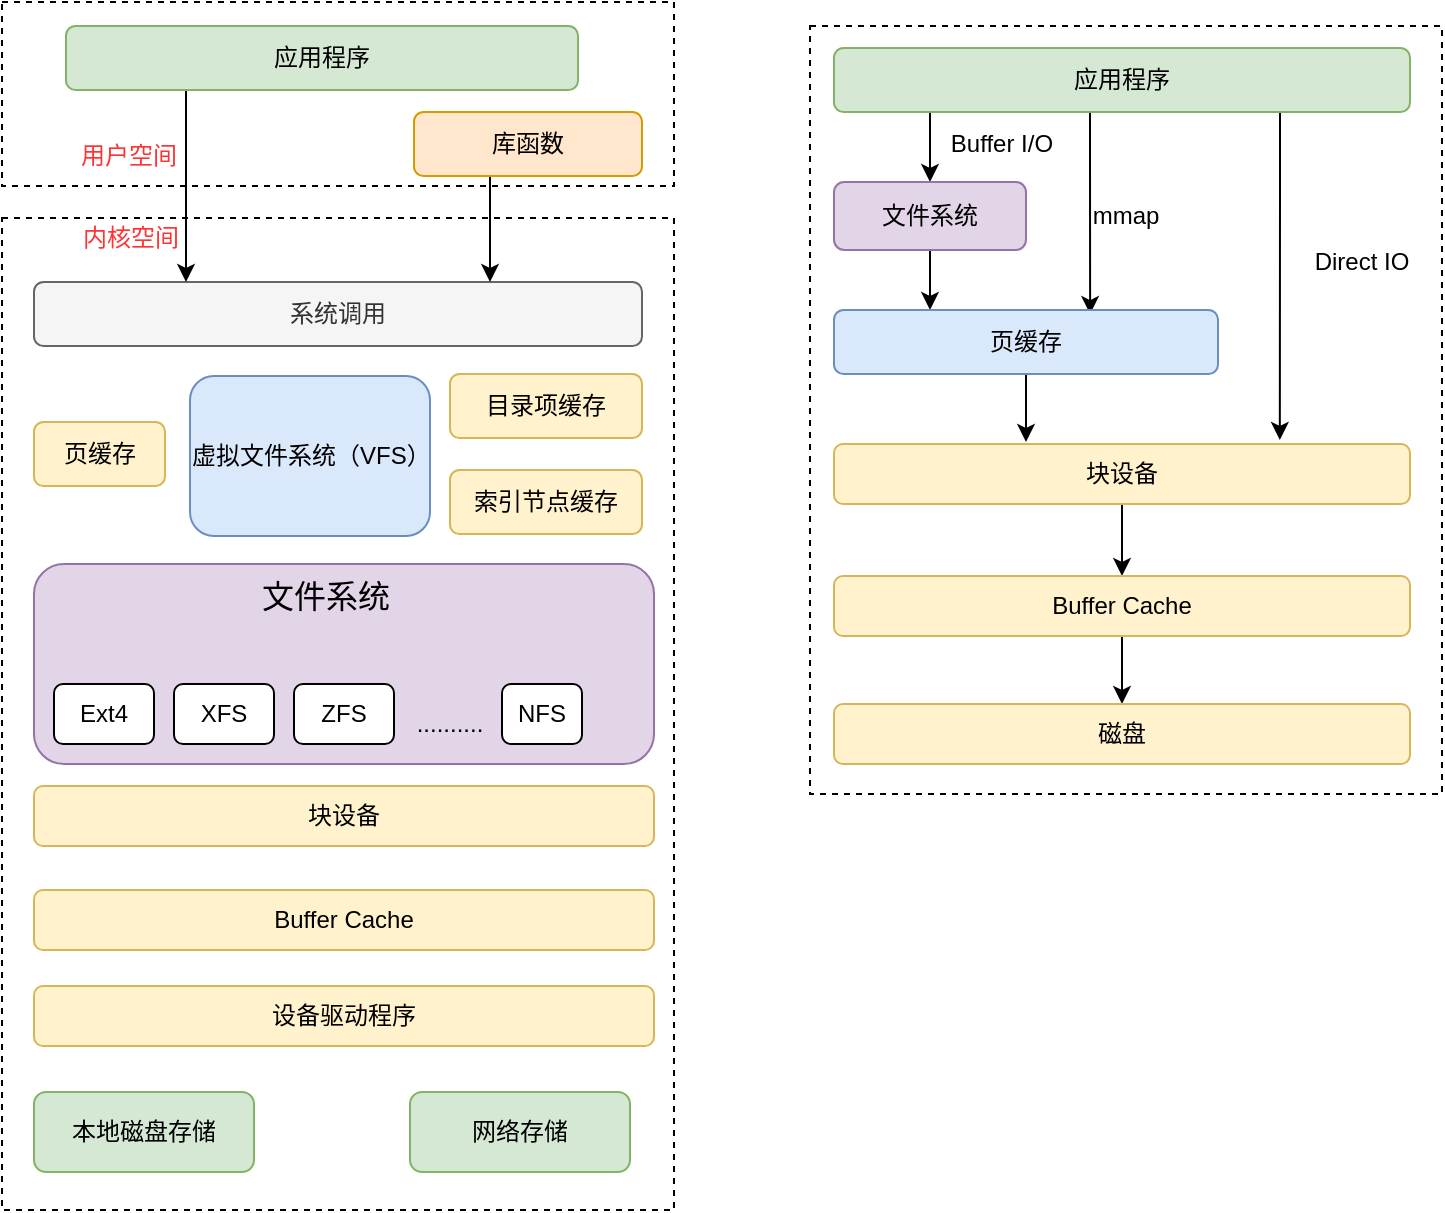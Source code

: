 <mxfile version="12.9.11" type="github">
  <diagram id="Zh2QiRvOW6fRDHmnIyD_" name="Page-1">
    <mxGraphModel dx="946" dy="519" grid="1" gridSize="16" guides="1" tooltips="1" connect="1" arrows="1" fold="1" page="1" pageScale="1" pageWidth="827" pageHeight="1169" math="0" shadow="0">
      <root>
        <mxCell id="0" />
        <mxCell id="1" parent="0" />
        <mxCell id="Xs-aRcT-grCkEEm_3WZL-15" value="" style="rounded=0;whiteSpace=wrap;html=1;dashed=1;" vertex="1" parent="1">
          <mxGeometry x="468" y="32" width="316" height="384" as="geometry" />
        </mxCell>
        <mxCell id="nmIlPbCPk5iq8FXHahy4-21" value="" style="rounded=0;whiteSpace=wrap;html=1;fontSize=12;dashed=1;" parent="1" vertex="1">
          <mxGeometry x="64" y="128" width="336" height="496" as="geometry" />
        </mxCell>
        <mxCell id="nmIlPbCPk5iq8FXHahy4-20" value="" style="rounded=0;whiteSpace=wrap;html=1;fontSize=12;dashed=1;" parent="1" vertex="1">
          <mxGeometry x="64" y="20" width="336" height="92" as="geometry" />
        </mxCell>
        <mxCell id="nmIlPbCPk5iq8FXHahy4-1" value="本地磁盘存储" style="rounded=1;whiteSpace=wrap;html=1;fillColor=#d5e8d4;strokeColor=#82b366;" parent="1" vertex="1">
          <mxGeometry x="80" y="565" width="110" height="40" as="geometry" />
        </mxCell>
        <mxCell id="nmIlPbCPk5iq8FXHahy4-2" value="网络存储" style="rounded=1;whiteSpace=wrap;html=1;fillColor=#d5e8d4;strokeColor=#82b366;" parent="1" vertex="1">
          <mxGeometry x="268" y="565" width="110" height="40" as="geometry" />
        </mxCell>
        <mxCell id="nmIlPbCPk5iq8FXHahy4-3" value="块设备" style="rounded=1;whiteSpace=wrap;html=1;fillColor=#fff2cc;strokeColor=#d6b656;" parent="1" vertex="1">
          <mxGeometry x="80" y="412" width="310" height="30" as="geometry" />
        </mxCell>
        <mxCell id="nmIlPbCPk5iq8FXHahy4-4" value="" style="rounded=1;whiteSpace=wrap;html=1;fillColor=#e1d5e7;strokeColor=#9673a6;" parent="1" vertex="1">
          <mxGeometry x="80" y="301" width="310" height="100" as="geometry" />
        </mxCell>
        <mxCell id="nmIlPbCPk5iq8FXHahy4-5" value="Ext4" style="rounded=1;whiteSpace=wrap;html=1;" parent="1" vertex="1">
          <mxGeometry x="90" y="361" width="50" height="30" as="geometry" />
        </mxCell>
        <mxCell id="nmIlPbCPk5iq8FXHahy4-6" value="XFS" style="rounded=1;whiteSpace=wrap;html=1;" parent="1" vertex="1">
          <mxGeometry x="150" y="361" width="50" height="30" as="geometry" />
        </mxCell>
        <mxCell id="nmIlPbCPk5iq8FXHahy4-7" value="ZFS" style="rounded=1;whiteSpace=wrap;html=1;" parent="1" vertex="1">
          <mxGeometry x="210" y="361" width="50" height="30" as="geometry" />
        </mxCell>
        <mxCell id="nmIlPbCPk5iq8FXHahy4-8" value=".........." style="text;html=1;strokeColor=none;fillColor=none;align=center;verticalAlign=middle;whiteSpace=wrap;rounded=0;" parent="1" vertex="1">
          <mxGeometry x="268" y="371" width="40" height="20" as="geometry" />
        </mxCell>
        <mxCell id="nmIlPbCPk5iq8FXHahy4-9" value="NFS" style="rounded=1;whiteSpace=wrap;html=1;" parent="1" vertex="1">
          <mxGeometry x="314" y="361" width="40" height="30" as="geometry" />
        </mxCell>
        <mxCell id="nmIlPbCPk5iq8FXHahy4-11" value="文件系统" style="text;html=1;strokeColor=none;fillColor=none;align=center;verticalAlign=middle;whiteSpace=wrap;rounded=0;fontSize=16;" parent="1" vertex="1">
          <mxGeometry x="184" y="307" width="84" height="20" as="geometry" />
        </mxCell>
        <mxCell id="nmIlPbCPk5iq8FXHahy4-12" value="虚拟文件系统（VFS）" style="rounded=1;whiteSpace=wrap;html=1;fontSize=12;fillColor=#dae8fc;strokeColor=#6c8ebf;" parent="1" vertex="1">
          <mxGeometry x="158" y="207" width="120" height="80" as="geometry" />
        </mxCell>
        <mxCell id="nmIlPbCPk5iq8FXHahy4-13" value="目录项缓存" style="rounded=1;whiteSpace=wrap;html=1;fontSize=12;fillColor=#fff2cc;strokeColor=#d6b656;" parent="1" vertex="1">
          <mxGeometry x="288" y="206" width="96" height="32" as="geometry" />
        </mxCell>
        <mxCell id="nmIlPbCPk5iq8FXHahy4-14" value="索引节点缓存" style="rounded=1;whiteSpace=wrap;html=1;fontSize=12;fillColor=#fff2cc;strokeColor=#d6b656;" parent="1" vertex="1">
          <mxGeometry x="288" y="254" width="96" height="32" as="geometry" />
        </mxCell>
        <mxCell id="nmIlPbCPk5iq8FXHahy4-15" value="页缓存" style="rounded=1;whiteSpace=wrap;html=1;fontSize=12;fillColor=#fff2cc;strokeColor=#d6b656;" parent="1" vertex="1">
          <mxGeometry x="80" y="230" width="65.5" height="32" as="geometry" />
        </mxCell>
        <mxCell id="nmIlPbCPk5iq8FXHahy4-16" value="系统调用" style="rounded=1;whiteSpace=wrap;html=1;fontSize=12;fillColor=#f5f5f5;strokeColor=#666666;fontColor=#333333;" parent="1" vertex="1">
          <mxGeometry x="80" y="160" width="304" height="32" as="geometry" />
        </mxCell>
        <mxCell id="nmIlPbCPk5iq8FXHahy4-24" style="edgeStyle=orthogonalEdgeStyle;rounded=0;orthogonalLoop=1;jettySize=auto;html=1;entryX=0.25;entryY=0;entryDx=0;entryDy=0;fontSize=12;fontColor=#FF3333;" parent="1" source="nmIlPbCPk5iq8FXHahy4-17" target="nmIlPbCPk5iq8FXHahy4-16" edge="1">
          <mxGeometry relative="1" as="geometry">
            <Array as="points">
              <mxPoint x="156" y="96" />
              <mxPoint x="156" y="96" />
            </Array>
          </mxGeometry>
        </mxCell>
        <mxCell id="nmIlPbCPk5iq8FXHahy4-17" value="应用程序" style="rounded=1;whiteSpace=wrap;html=1;fontSize=12;fillColor=#d5e8d4;strokeColor=#82b366;" parent="1" vertex="1">
          <mxGeometry x="96" y="32" width="256" height="32" as="geometry" />
        </mxCell>
        <mxCell id="nmIlPbCPk5iq8FXHahy4-26" style="edgeStyle=orthogonalEdgeStyle;rounded=0;orthogonalLoop=1;jettySize=auto;html=1;entryX=0.75;entryY=0;entryDx=0;entryDy=0;fontSize=12;fontColor=#FF3333;" parent="1" source="nmIlPbCPk5iq8FXHahy4-19" target="nmIlPbCPk5iq8FXHahy4-16" edge="1">
          <mxGeometry relative="1" as="geometry">
            <Array as="points">
              <mxPoint x="308" y="128" />
              <mxPoint x="308" y="128" />
            </Array>
          </mxGeometry>
        </mxCell>
        <mxCell id="nmIlPbCPk5iq8FXHahy4-19" value="库函数" style="rounded=1;whiteSpace=wrap;html=1;fontSize=12;fillColor=#ffe6cc;strokeColor=#d79b00;" parent="1" vertex="1">
          <mxGeometry x="270" y="75" width="114" height="32" as="geometry" />
        </mxCell>
        <mxCell id="nmIlPbCPk5iq8FXHahy4-22" value="用户空间" style="text;html=1;strokeColor=none;fillColor=none;align=center;verticalAlign=middle;whiteSpace=wrap;rounded=0;fontSize=12;fontColor=#FF3333;" parent="1" vertex="1">
          <mxGeometry x="95" y="87" width="65" height="20" as="geometry" />
        </mxCell>
        <mxCell id="nmIlPbCPk5iq8FXHahy4-23" value="内核空间" style="text;html=1;strokeColor=none;fillColor=none;align=center;verticalAlign=middle;whiteSpace=wrap;rounded=0;fontSize=12;fontColor=#FF3333;" parent="1" vertex="1">
          <mxGeometry x="96" y="128" width="65" height="20" as="geometry" />
        </mxCell>
        <mxCell id="a-L2SMzfN0Pr7LXbtjmA-2" value="Buffer Cache" style="rounded=1;whiteSpace=wrap;html=1;fillColor=#fff2cc;strokeColor=#d6b656;" parent="1" vertex="1">
          <mxGeometry x="80" y="464" width="310" height="30" as="geometry" />
        </mxCell>
        <mxCell id="a-L2SMzfN0Pr7LXbtjmA-3" value="设备驱动程序" style="rounded=1;whiteSpace=wrap;html=1;fillColor=#fff2cc;strokeColor=#d6b656;" parent="1" vertex="1">
          <mxGeometry x="80" y="512" width="310" height="30" as="geometry" />
        </mxCell>
        <mxCell id="Xs-aRcT-grCkEEm_3WZL-8" style="edgeStyle=orthogonalEdgeStyle;rounded=0;orthogonalLoop=1;jettySize=auto;html=1;" edge="1" parent="1" source="Xs-aRcT-grCkEEm_3WZL-1" target="Xs-aRcT-grCkEEm_3WZL-2">
          <mxGeometry relative="1" as="geometry">
            <Array as="points">
              <mxPoint x="528" y="95" />
              <mxPoint x="528" y="95" />
            </Array>
          </mxGeometry>
        </mxCell>
        <mxCell id="Xs-aRcT-grCkEEm_3WZL-9" style="edgeStyle=orthogonalEdgeStyle;rounded=0;orthogonalLoop=1;jettySize=auto;html=1;entryX=0.667;entryY=0.063;entryDx=0;entryDy=0;entryPerimeter=0;" edge="1" parent="1" source="Xs-aRcT-grCkEEm_3WZL-1" target="Xs-aRcT-grCkEEm_3WZL-3">
          <mxGeometry relative="1" as="geometry">
            <Array as="points">
              <mxPoint x="608" y="96" />
              <mxPoint x="608" y="96" />
            </Array>
          </mxGeometry>
        </mxCell>
        <mxCell id="Xs-aRcT-grCkEEm_3WZL-10" style="edgeStyle=orthogonalEdgeStyle;rounded=0;orthogonalLoop=1;jettySize=auto;html=1;entryX=0.774;entryY=-0.067;entryDx=0;entryDy=0;entryPerimeter=0;" edge="1" parent="1" source="Xs-aRcT-grCkEEm_3WZL-1" target="Xs-aRcT-grCkEEm_3WZL-5">
          <mxGeometry relative="1" as="geometry">
            <Array as="points">
              <mxPoint x="703" y="112" />
              <mxPoint x="703" y="112" />
            </Array>
          </mxGeometry>
        </mxCell>
        <mxCell id="Xs-aRcT-grCkEEm_3WZL-1" value="应用程序" style="rounded=1;whiteSpace=wrap;html=1;fontSize=12;fillColor=#d5e8d4;strokeColor=#82b366;" vertex="1" parent="1">
          <mxGeometry x="480" y="43" width="288" height="32" as="geometry" />
        </mxCell>
        <mxCell id="Xs-aRcT-grCkEEm_3WZL-11" style="edgeStyle=orthogonalEdgeStyle;rounded=0;orthogonalLoop=1;jettySize=auto;html=1;entryX=0.25;entryY=0;entryDx=0;entryDy=0;" edge="1" parent="1" source="Xs-aRcT-grCkEEm_3WZL-2" target="Xs-aRcT-grCkEEm_3WZL-3">
          <mxGeometry relative="1" as="geometry" />
        </mxCell>
        <mxCell id="Xs-aRcT-grCkEEm_3WZL-2" value="文件系统" style="rounded=1;whiteSpace=wrap;html=1;fillColor=#e1d5e7;strokeColor=#9673a6;" vertex="1" parent="1">
          <mxGeometry x="480" y="110" width="96" height="34" as="geometry" />
        </mxCell>
        <mxCell id="Xs-aRcT-grCkEEm_3WZL-12" style="edgeStyle=orthogonalEdgeStyle;rounded=0;orthogonalLoop=1;jettySize=auto;html=1;" edge="1" parent="1" source="Xs-aRcT-grCkEEm_3WZL-3">
          <mxGeometry relative="1" as="geometry">
            <mxPoint x="576" y="240" as="targetPoint" />
          </mxGeometry>
        </mxCell>
        <mxCell id="Xs-aRcT-grCkEEm_3WZL-3" value="页缓存" style="rounded=1;whiteSpace=wrap;html=1;fontSize=12;fillColor=#dae8fc;strokeColor=#6c8ebf;" vertex="1" parent="1">
          <mxGeometry x="480" y="174" width="192" height="32" as="geometry" />
        </mxCell>
        <mxCell id="Xs-aRcT-grCkEEm_3WZL-13" style="edgeStyle=orthogonalEdgeStyle;rounded=0;orthogonalLoop=1;jettySize=auto;html=1;" edge="1" parent="1" source="Xs-aRcT-grCkEEm_3WZL-5" target="Xs-aRcT-grCkEEm_3WZL-6">
          <mxGeometry relative="1" as="geometry" />
        </mxCell>
        <mxCell id="Xs-aRcT-grCkEEm_3WZL-5" value="块设备" style="rounded=1;whiteSpace=wrap;html=1;fillColor=#fff2cc;strokeColor=#d6b656;" vertex="1" parent="1">
          <mxGeometry x="480" y="241" width="288" height="30" as="geometry" />
        </mxCell>
        <mxCell id="Xs-aRcT-grCkEEm_3WZL-14" style="edgeStyle=orthogonalEdgeStyle;rounded=0;orthogonalLoop=1;jettySize=auto;html=1;entryX=0.5;entryY=0;entryDx=0;entryDy=0;" edge="1" parent="1" source="Xs-aRcT-grCkEEm_3WZL-6" target="Xs-aRcT-grCkEEm_3WZL-7">
          <mxGeometry relative="1" as="geometry" />
        </mxCell>
        <mxCell id="Xs-aRcT-grCkEEm_3WZL-6" value="Buffer Cache" style="rounded=1;whiteSpace=wrap;html=1;fillColor=#fff2cc;strokeColor=#d6b656;" vertex="1" parent="1">
          <mxGeometry x="480" y="307" width="288" height="30" as="geometry" />
        </mxCell>
        <mxCell id="Xs-aRcT-grCkEEm_3WZL-7" value="磁盘" style="rounded=1;whiteSpace=wrap;html=1;fillColor=#fff2cc;strokeColor=#d6b656;" vertex="1" parent="1">
          <mxGeometry x="480" y="371" width="288" height="30" as="geometry" />
        </mxCell>
        <mxCell id="Xs-aRcT-grCkEEm_3WZL-16" value="Buffer I/O" style="text;html=1;strokeColor=none;fillColor=none;align=center;verticalAlign=middle;whiteSpace=wrap;rounded=0;dashed=1;" vertex="1" parent="1">
          <mxGeometry x="536" y="81" width="56" height="20" as="geometry" />
        </mxCell>
        <mxCell id="Xs-aRcT-grCkEEm_3WZL-17" value="mmap" style="text;html=1;strokeColor=none;fillColor=none;align=center;verticalAlign=middle;whiteSpace=wrap;rounded=0;dashed=1;" vertex="1" parent="1">
          <mxGeometry x="606" y="117" width="40" height="20" as="geometry" />
        </mxCell>
        <mxCell id="Xs-aRcT-grCkEEm_3WZL-18" value="Direct IO" style="text;html=1;strokeColor=none;fillColor=none;align=center;verticalAlign=middle;whiteSpace=wrap;rounded=0;dashed=1;" vertex="1" parent="1">
          <mxGeometry x="704" y="140" width="80" height="20" as="geometry" />
        </mxCell>
      </root>
    </mxGraphModel>
  </diagram>
</mxfile>
